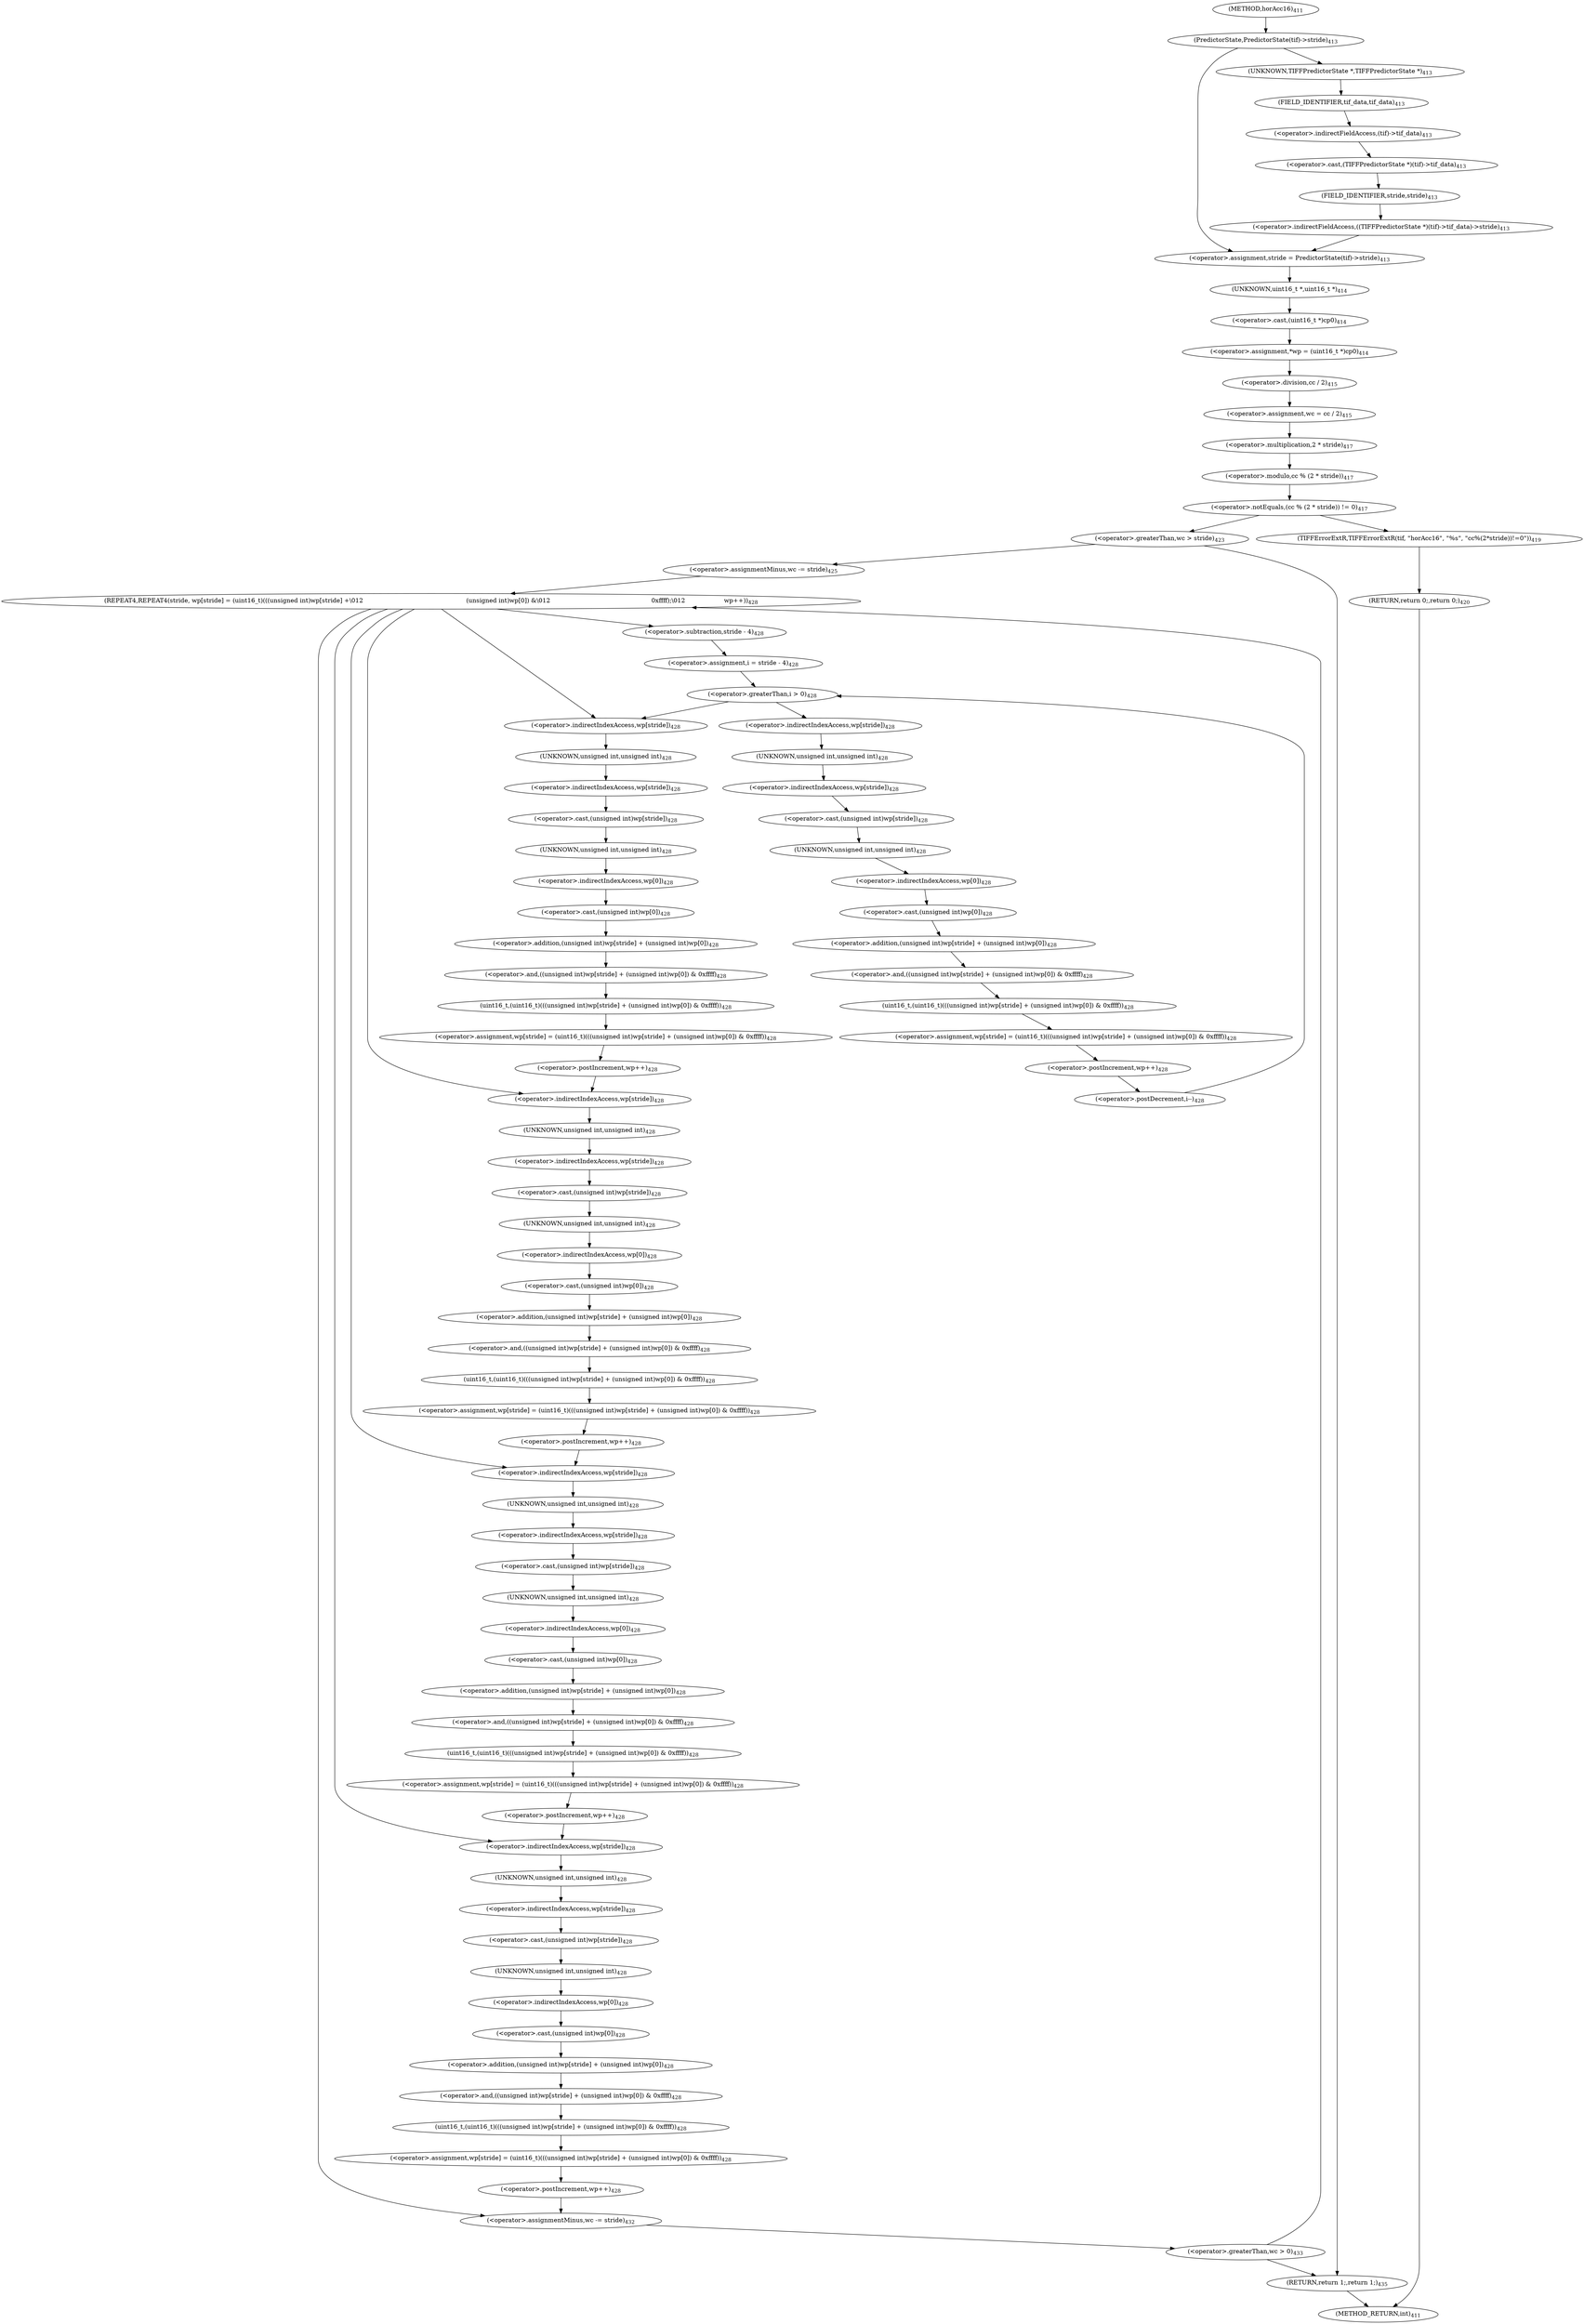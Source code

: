 digraph "horAcc16" {  
"36811" [label = <(&lt;operator&gt;.assignment,stride = PredictorState(tif)-&gt;stride)<SUB>413</SUB>> ]
"36824" [label = <(&lt;operator&gt;.assignment,*wp = (uint16_t *)cp0)<SUB>414</SUB>> ]
"36830" [label = <(&lt;operator&gt;.assignment,wc = cc / 2)<SUB>415</SUB>> ]
"36999" [label = <(RETURN,return 1;,return 1;)<SUB>435</SUB>> ]
"36813" [label = <(PredictorState,PredictorState(tif)-&gt;stride)<SUB>413</SUB>> ]
"36826" [label = <(&lt;operator&gt;.cast,(uint16_t *)cp0)<SUB>414</SUB>> ]
"36832" [label = <(&lt;operator&gt;.division,cc / 2)<SUB>415</SUB>> ]
"36836" [label = <(&lt;operator&gt;.notEquals,(cc % (2 * stride)) != 0)<SUB>417</SUB>> ]
"36852" [label = <(&lt;operator&gt;.greaterThan,wc &gt; stride)<SUB>423</SUB>> ]
"36827" [label = <(UNKNOWN,uint16_t *,uint16_t *)<SUB>414</SUB>> ]
"36837" [label = <(&lt;operator&gt;.modulo,cc % (2 * stride))<SUB>417</SUB>> ]
"36844" [label = <(TIFFErrorExtR,TIFFErrorExtR(tif, &quot;horAcc16&quot;, &quot;%s&quot;, &quot;cc%(2*stride))!=0&quot;))<SUB>419</SUB>> ]
"36849" [label = <(RETURN,return 0;,return 0;)<SUB>420</SUB>> ]
"36856" [label = <(&lt;operator&gt;.assignmentMinus,wc -= stride)<SUB>425</SUB>> ]
"36816" [label = <(&lt;operator&gt;.indirectFieldAccess,((TIFFPredictorState *)(tif)-&gt;tif_data)-&gt;stride)<SUB>413</SUB>> ]
"36839" [label = <(&lt;operator&gt;.multiplication,2 * stride)<SUB>417</SUB>> ]
"36996" [label = <(&lt;operator&gt;.greaterThan,wc &gt; 0)<SUB>433</SUB>> ]
"36817" [label = <(&lt;operator&gt;.cast,(TIFFPredictorState *)(tif)-&gt;tif_data)<SUB>413</SUB>> ]
"36822" [label = <(FIELD_IDENTIFIER,stride,stride)<SUB>413</SUB>> ]
"36861" [label = <(REPEAT4,REPEAT4(stride, wp[stride] = (uint16_t)(((unsigned int)wp[stride] +\012                                                     (unsigned int)wp[0]) &amp;\012                                                    0xffff);\012                    wp++))<SUB>428</SUB>> ]
"36993" [label = <(&lt;operator&gt;.assignmentMinus,wc -= stride)<SUB>432</SUB>> ]
"36818" [label = <(UNKNOWN,TIFFPredictorState *,TIFFPredictorState *)<SUB>413</SUB>> ]
"36819" [label = <(&lt;operator&gt;.indirectFieldAccess,(tif)-&gt;tif_data)<SUB>413</SUB>> ]
"36821" [label = <(FIELD_IDENTIFIER,tif_data,tif_data)<SUB>413</SUB>> ]
"36905" [label = <(&lt;operator&gt;.assignment,wp[stride] = (uint16_t)(((unsigned int)wp[stride] + (unsigned int)wp[0]) &amp; 0xffff))<SUB>428</SUB>> ]
"36923" [label = <(&lt;operator&gt;.postIncrement,wp++)<SUB>428</SUB>> ]
"36927" [label = <(&lt;operator&gt;.assignment,wp[stride] = (uint16_t)(((unsigned int)wp[stride] + (unsigned int)wp[0]) &amp; 0xffff))<SUB>428</SUB>> ]
"36945" [label = <(&lt;operator&gt;.postIncrement,wp++)<SUB>428</SUB>> ]
"36949" [label = <(&lt;operator&gt;.assignment,wp[stride] = (uint16_t)(((unsigned int)wp[stride] + (unsigned int)wp[0]) &amp; 0xffff))<SUB>428</SUB>> ]
"36967" [label = <(&lt;operator&gt;.postIncrement,wp++)<SUB>428</SUB>> ]
"36971" [label = <(&lt;operator&gt;.assignment,wp[stride] = (uint16_t)(((unsigned int)wp[stride] + (unsigned int)wp[0]) &amp; 0xffff))<SUB>428</SUB>> ]
"36989" [label = <(&lt;operator&gt;.postIncrement,wp++)<SUB>428</SUB>> ]
"36906" [label = <(&lt;operator&gt;.indirectIndexAccess,wp[stride])<SUB>428</SUB>> ]
"36909" [label = <(uint16_t,(uint16_t)(((unsigned int)wp[stride] + (unsigned int)wp[0]) &amp; 0xffff))<SUB>428</SUB>> ]
"36928" [label = <(&lt;operator&gt;.indirectIndexAccess,wp[stride])<SUB>428</SUB>> ]
"36931" [label = <(uint16_t,(uint16_t)(((unsigned int)wp[stride] + (unsigned int)wp[0]) &amp; 0xffff))<SUB>428</SUB>> ]
"36950" [label = <(&lt;operator&gt;.indirectIndexAccess,wp[stride])<SUB>428</SUB>> ]
"36953" [label = <(uint16_t,(uint16_t)(((unsigned int)wp[stride] + (unsigned int)wp[0]) &amp; 0xffff))<SUB>428</SUB>> ]
"36972" [label = <(&lt;operator&gt;.indirectIndexAccess,wp[stride])<SUB>428</SUB>> ]
"36975" [label = <(uint16_t,(uint16_t)(((unsigned int)wp[stride] + (unsigned int)wp[0]) &amp; 0xffff))<SUB>428</SUB>> ]
"36877" [label = <(&lt;operator&gt;.greaterThan,i &gt; 0)<SUB>428</SUB>> ]
"36880" [label = <(&lt;operator&gt;.postDecrement,i--)<SUB>428</SUB>> ]
"36910" [label = <(&lt;operator&gt;.and,((unsigned int)wp[stride] + (unsigned int)wp[0]) &amp; 0xffff)<SUB>428</SUB>> ]
"36932" [label = <(&lt;operator&gt;.and,((unsigned int)wp[stride] + (unsigned int)wp[0]) &amp; 0xffff)<SUB>428</SUB>> ]
"36954" [label = <(&lt;operator&gt;.and,((unsigned int)wp[stride] + (unsigned int)wp[0]) &amp; 0xffff)<SUB>428</SUB>> ]
"36976" [label = <(&lt;operator&gt;.and,((unsigned int)wp[stride] + (unsigned int)wp[0]) &amp; 0xffff)<SUB>428</SUB>> ]
"36872" [label = <(&lt;operator&gt;.assignment,i = stride - 4)<SUB>428</SUB>> ]
"36883" [label = <(&lt;operator&gt;.assignment,wp[stride] = (uint16_t)(((unsigned int)wp[stride] + (unsigned int)wp[0]) &amp; 0xffff))<SUB>428</SUB>> ]
"36901" [label = <(&lt;operator&gt;.postIncrement,wp++)<SUB>428</SUB>> ]
"36911" [label = <(&lt;operator&gt;.addition,(unsigned int)wp[stride] + (unsigned int)wp[0])<SUB>428</SUB>> ]
"36933" [label = <(&lt;operator&gt;.addition,(unsigned int)wp[stride] + (unsigned int)wp[0])<SUB>428</SUB>> ]
"36955" [label = <(&lt;operator&gt;.addition,(unsigned int)wp[stride] + (unsigned int)wp[0])<SUB>428</SUB>> ]
"36977" [label = <(&lt;operator&gt;.addition,(unsigned int)wp[stride] + (unsigned int)wp[0])<SUB>428</SUB>> ]
"36874" [label = <(&lt;operator&gt;.subtraction,stride - 4)<SUB>428</SUB>> ]
"36884" [label = <(&lt;operator&gt;.indirectIndexAccess,wp[stride])<SUB>428</SUB>> ]
"36887" [label = <(uint16_t,(uint16_t)(((unsigned int)wp[stride] + (unsigned int)wp[0]) &amp; 0xffff))<SUB>428</SUB>> ]
"36912" [label = <(&lt;operator&gt;.cast,(unsigned int)wp[stride])<SUB>428</SUB>> ]
"36917" [label = <(&lt;operator&gt;.cast,(unsigned int)wp[0])<SUB>428</SUB>> ]
"36934" [label = <(&lt;operator&gt;.cast,(unsigned int)wp[stride])<SUB>428</SUB>> ]
"36939" [label = <(&lt;operator&gt;.cast,(unsigned int)wp[0])<SUB>428</SUB>> ]
"36956" [label = <(&lt;operator&gt;.cast,(unsigned int)wp[stride])<SUB>428</SUB>> ]
"36961" [label = <(&lt;operator&gt;.cast,(unsigned int)wp[0])<SUB>428</SUB>> ]
"36978" [label = <(&lt;operator&gt;.cast,(unsigned int)wp[stride])<SUB>428</SUB>> ]
"36983" [label = <(&lt;operator&gt;.cast,(unsigned int)wp[0])<SUB>428</SUB>> ]
"36888" [label = <(&lt;operator&gt;.and,((unsigned int)wp[stride] + (unsigned int)wp[0]) &amp; 0xffff)<SUB>428</SUB>> ]
"36913" [label = <(UNKNOWN,unsigned int,unsigned int)<SUB>428</SUB>> ]
"36914" [label = <(&lt;operator&gt;.indirectIndexAccess,wp[stride])<SUB>428</SUB>> ]
"36918" [label = <(UNKNOWN,unsigned int,unsigned int)<SUB>428</SUB>> ]
"36919" [label = <(&lt;operator&gt;.indirectIndexAccess,wp[0])<SUB>428</SUB>> ]
"36935" [label = <(UNKNOWN,unsigned int,unsigned int)<SUB>428</SUB>> ]
"36936" [label = <(&lt;operator&gt;.indirectIndexAccess,wp[stride])<SUB>428</SUB>> ]
"36940" [label = <(UNKNOWN,unsigned int,unsigned int)<SUB>428</SUB>> ]
"36941" [label = <(&lt;operator&gt;.indirectIndexAccess,wp[0])<SUB>428</SUB>> ]
"36957" [label = <(UNKNOWN,unsigned int,unsigned int)<SUB>428</SUB>> ]
"36958" [label = <(&lt;operator&gt;.indirectIndexAccess,wp[stride])<SUB>428</SUB>> ]
"36962" [label = <(UNKNOWN,unsigned int,unsigned int)<SUB>428</SUB>> ]
"36963" [label = <(&lt;operator&gt;.indirectIndexAccess,wp[0])<SUB>428</SUB>> ]
"36979" [label = <(UNKNOWN,unsigned int,unsigned int)<SUB>428</SUB>> ]
"36980" [label = <(&lt;operator&gt;.indirectIndexAccess,wp[stride])<SUB>428</SUB>> ]
"36984" [label = <(UNKNOWN,unsigned int,unsigned int)<SUB>428</SUB>> ]
"36985" [label = <(&lt;operator&gt;.indirectIndexAccess,wp[0])<SUB>428</SUB>> ]
"36889" [label = <(&lt;operator&gt;.addition,(unsigned int)wp[stride] + (unsigned int)wp[0])<SUB>428</SUB>> ]
"36890" [label = <(&lt;operator&gt;.cast,(unsigned int)wp[stride])<SUB>428</SUB>> ]
"36895" [label = <(&lt;operator&gt;.cast,(unsigned int)wp[0])<SUB>428</SUB>> ]
"36891" [label = <(UNKNOWN,unsigned int,unsigned int)<SUB>428</SUB>> ]
"36892" [label = <(&lt;operator&gt;.indirectIndexAccess,wp[stride])<SUB>428</SUB>> ]
"36896" [label = <(UNKNOWN,unsigned int,unsigned int)<SUB>428</SUB>> ]
"36897" [label = <(&lt;operator&gt;.indirectIndexAccess,wp[0])<SUB>428</SUB>> ]
"36805" [label = <(METHOD,horAcc16)<SUB>411</SUB>> ]
"37001" [label = <(METHOD_RETURN,int)<SUB>411</SUB>> ]
  "36811" -> "36827" 
  "36824" -> "36832" 
  "36830" -> "36839" 
  "36999" -> "37001" 
  "36813" -> "36818" 
  "36813" -> "36811" 
  "36826" -> "36824" 
  "36832" -> "36830" 
  "36836" -> "36844" 
  "36836" -> "36852" 
  "36852" -> "36856" 
  "36852" -> "36999" 
  "36827" -> "36826" 
  "36837" -> "36836" 
  "36844" -> "36849" 
  "36849" -> "37001" 
  "36856" -> "36861" 
  "36816" -> "36811" 
  "36839" -> "36837" 
  "36996" -> "36861" 
  "36996" -> "36999" 
  "36817" -> "36822" 
  "36822" -> "36816" 
  "36861" -> "36874" 
  "36861" -> "36906" 
  "36861" -> "36928" 
  "36861" -> "36950" 
  "36861" -> "36972" 
  "36861" -> "36993" 
  "36993" -> "36996" 
  "36818" -> "36821" 
  "36819" -> "36817" 
  "36821" -> "36819" 
  "36905" -> "36923" 
  "36923" -> "36928" 
  "36927" -> "36945" 
  "36945" -> "36950" 
  "36949" -> "36967" 
  "36967" -> "36972" 
  "36971" -> "36989" 
  "36989" -> "36993" 
  "36906" -> "36913" 
  "36909" -> "36905" 
  "36928" -> "36935" 
  "36931" -> "36927" 
  "36950" -> "36957" 
  "36953" -> "36949" 
  "36972" -> "36979" 
  "36975" -> "36971" 
  "36877" -> "36884" 
  "36877" -> "36906" 
  "36880" -> "36877" 
  "36910" -> "36909" 
  "36932" -> "36931" 
  "36954" -> "36953" 
  "36976" -> "36975" 
  "36872" -> "36877" 
  "36883" -> "36901" 
  "36901" -> "36880" 
  "36911" -> "36910" 
  "36933" -> "36932" 
  "36955" -> "36954" 
  "36977" -> "36976" 
  "36874" -> "36872" 
  "36884" -> "36891" 
  "36887" -> "36883" 
  "36912" -> "36918" 
  "36917" -> "36911" 
  "36934" -> "36940" 
  "36939" -> "36933" 
  "36956" -> "36962" 
  "36961" -> "36955" 
  "36978" -> "36984" 
  "36983" -> "36977" 
  "36888" -> "36887" 
  "36913" -> "36914" 
  "36914" -> "36912" 
  "36918" -> "36919" 
  "36919" -> "36917" 
  "36935" -> "36936" 
  "36936" -> "36934" 
  "36940" -> "36941" 
  "36941" -> "36939" 
  "36957" -> "36958" 
  "36958" -> "36956" 
  "36962" -> "36963" 
  "36963" -> "36961" 
  "36979" -> "36980" 
  "36980" -> "36978" 
  "36984" -> "36985" 
  "36985" -> "36983" 
  "36889" -> "36888" 
  "36890" -> "36896" 
  "36895" -> "36889" 
  "36891" -> "36892" 
  "36892" -> "36890" 
  "36896" -> "36897" 
  "36897" -> "36895" 
  "36805" -> "36813" 
}
